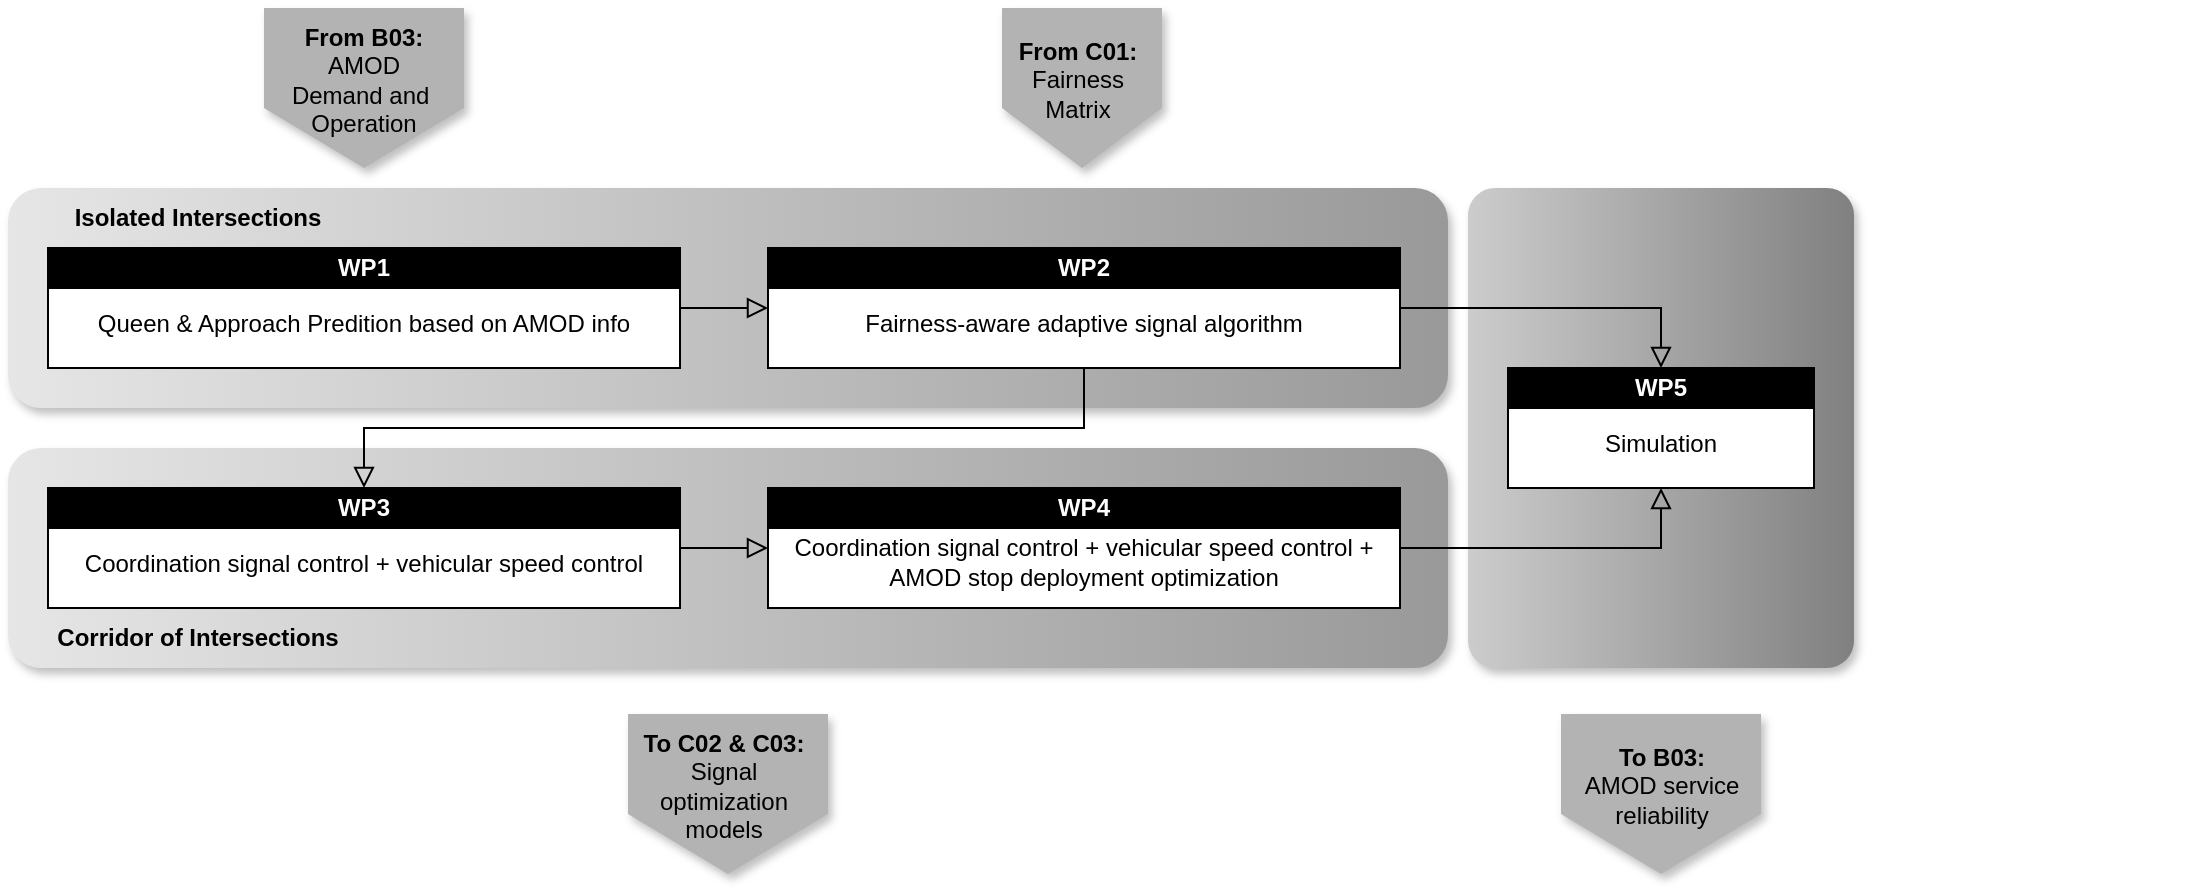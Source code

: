 <mxfile version="24.7.7">
  <diagram id="C5RBs43oDa-KdzZeNtuy" name="Page-1">
    <mxGraphModel dx="1221" dy="626" grid="1" gridSize="10" guides="1" tooltips="1" connect="1" arrows="1" fold="1" page="1" pageScale="1" pageWidth="1169" pageHeight="827" math="0" shadow="0">
      <root>
        <mxCell id="WIyWlLk6GJQsqaUBKTNV-0" />
        <mxCell id="WIyWlLk6GJQsqaUBKTNV-1" parent="WIyWlLk6GJQsqaUBKTNV-0" />
        <mxCell id="JgYmik9hs0i8dOX898q2-32" value="" style="rounded=1;whiteSpace=wrap;html=1;fillStyle=hatch;fillColor=#CCCCCC;gradientColor=#808080;gradientDirection=east;strokeColor=none;arcSize=7;shadow=1;" vertex="1" parent="WIyWlLk6GJQsqaUBKTNV-1">
          <mxGeometry x="747" y="97" width="193" height="240" as="geometry" />
        </mxCell>
        <mxCell id="JgYmik9hs0i8dOX898q2-31" value="" style="rounded=1;whiteSpace=wrap;html=1;fillStyle=hatch;fillColor=#E6E6E6;gradientColor=#999999;gradientDirection=east;strokeColor=none;shadow=1;" vertex="1" parent="WIyWlLk6GJQsqaUBKTNV-1">
          <mxGeometry x="17" y="227" width="720" height="110" as="geometry" />
        </mxCell>
        <mxCell id="JgYmik9hs0i8dOX898q2-30" value="" style="rounded=1;whiteSpace=wrap;html=1;fillStyle=auto;fillColor=#E6E6E6;gradientColor=#999999;gradientDirection=east;dashed=1;strokeColor=none;shadow=1;" vertex="1" parent="WIyWlLk6GJQsqaUBKTNV-1">
          <mxGeometry x="17" y="97" width="720" height="110" as="geometry" />
        </mxCell>
        <mxCell id="JgYmik9hs0i8dOX898q2-5" value="" style="group;dashed=1;rounded=0;" vertex="1" connectable="0" parent="WIyWlLk6GJQsqaUBKTNV-1">
          <mxGeometry x="397" y="247" width="710" height="90" as="geometry" />
        </mxCell>
        <mxCell id="JgYmik9hs0i8dOX898q2-6" value="&lt;div&gt;&lt;/div&gt;&lt;div&gt;&lt;br&gt;&lt;/div&gt;&lt;div&gt;Coordination signal control + vehicular speed control + AMOD stop deployment optimization&lt;br&gt;&lt;/div&gt;" style="rounded=0;whiteSpace=wrap;html=1;" vertex="1" parent="JgYmik9hs0i8dOX898q2-5">
          <mxGeometry width="316" height="60" as="geometry" />
        </mxCell>
        <mxCell id="JgYmik9hs0i8dOX898q2-7" value="&lt;span style=&quot;font-family: Helvetica; font-size: 12px; font-style: normal; font-variant-ligatures: normal; font-variant-caps: normal; letter-spacing: normal; orphans: 2; text-indent: 0px; text-transform: none; widows: 2; word-spacing: 0px; -webkit-text-stroke-width: 0px; white-space: normal; text-decoration-thickness: initial; text-decoration-style: initial; text-decoration-color: initial; float: none; background-color: rgb(0, 0, 0); display: inline !important;&quot;&gt;&lt;font style=&quot;&quot; color=&quot;#ffffff&quot;&gt;&lt;b&gt;WP4&lt;/b&gt;&lt;/font&gt;&lt;/span&gt;" style="rounded=0;whiteSpace=wrap;html=1;align=center;verticalAlign=middle;fillColor=#000000;" vertex="1" parent="JgYmik9hs0i8dOX898q2-5">
          <mxGeometry width="316" height="20" as="geometry" />
        </mxCell>
        <mxCell id="JgYmik9hs0i8dOX898q2-27" value="&lt;b&gt;Corridor of Intersections&lt;/b&gt;" style="text;html=1;align=center;verticalAlign=middle;whiteSpace=wrap;rounded=0;" vertex="1" parent="JgYmik9hs0i8dOX898q2-5">
          <mxGeometry x="-360" y="60" width="150" height="30" as="geometry" />
        </mxCell>
        <mxCell id="JgYmik9hs0i8dOX898q2-8" value="" style="group;rounded=0;" vertex="1" connectable="0" parent="WIyWlLk6GJQsqaUBKTNV-1">
          <mxGeometry x="37" y="247" width="316" height="60" as="geometry" />
        </mxCell>
        <mxCell id="JgYmik9hs0i8dOX898q2-9" value="&lt;div&gt;&lt;/div&gt;&lt;div&gt;&lt;br&gt;&lt;/div&gt;&lt;div&gt;Coordination signal control + vehicular speed control&lt;br&gt;&lt;/div&gt;" style="rounded=0;whiteSpace=wrap;html=1;" vertex="1" parent="JgYmik9hs0i8dOX898q2-8">
          <mxGeometry width="316" height="60" as="geometry" />
        </mxCell>
        <mxCell id="JgYmik9hs0i8dOX898q2-10" value="&lt;span style=&quot;font-family: Helvetica; font-size: 12px; font-style: normal; font-variant-ligatures: normal; font-variant-caps: normal; letter-spacing: normal; orphans: 2; text-indent: 0px; text-transform: none; widows: 2; word-spacing: 0px; -webkit-text-stroke-width: 0px; white-space: normal; text-decoration-thickness: initial; text-decoration-style: initial; text-decoration-color: initial; float: none; background-color: rgb(0, 0, 0); display: inline !important;&quot;&gt;&lt;font style=&quot;&quot; color=&quot;#ffffff&quot;&gt;&lt;b&gt;WP3&lt;/b&gt;&lt;/font&gt;&lt;/span&gt;" style="rounded=0;whiteSpace=wrap;html=1;align=center;verticalAlign=middle;fillColor=#000000;" vertex="1" parent="JgYmik9hs0i8dOX898q2-8">
          <mxGeometry width="316" height="20" as="geometry" />
        </mxCell>
        <mxCell id="JvyrPpIEFQw7W278l9s6-7" value="" style="edgeStyle=orthogonalEdgeStyle;rounded=0;html=1;jettySize=auto;orthogonalLoop=1;fontSize=11;endArrow=block;endFill=0;endSize=8;strokeWidth=1;shadow=0;labelBackgroundColor=none;exitX=1;exitY=0.5;exitDx=0;exitDy=0;" parent="WIyWlLk6GJQsqaUBKTNV-1" source="JvyrPpIEFQw7W278l9s6-16" edge="1">
          <mxGeometry y="10" relative="1" as="geometry">
            <mxPoint as="offset" />
            <mxPoint x="353" y="157" as="sourcePoint" />
            <mxPoint x="397" y="157" as="targetPoint" />
          </mxGeometry>
        </mxCell>
        <mxCell id="JgYmik9hs0i8dOX898q2-21" value="" style="edgeStyle=orthogonalEdgeStyle;rounded=0;html=1;jettySize=auto;orthogonalLoop=1;fontSize=11;endArrow=block;endFill=0;endSize=8;strokeWidth=1;shadow=0;labelBackgroundColor=none;exitX=1;exitY=0.5;exitDx=0;exitDy=0;entryX=0;entryY=0.5;entryDx=0;entryDy=0;" edge="1" parent="WIyWlLk6GJQsqaUBKTNV-1" source="JgYmik9hs0i8dOX898q2-9" target="JgYmik9hs0i8dOX898q2-6">
          <mxGeometry y="10" relative="1" as="geometry">
            <mxPoint as="offset" />
            <mxPoint x="363" y="167" as="sourcePoint" />
            <mxPoint x="407" y="167" as="targetPoint" />
          </mxGeometry>
        </mxCell>
        <mxCell id="JgYmik9hs0i8dOX898q2-23" value="" style="edgeStyle=orthogonalEdgeStyle;rounded=0;html=1;jettySize=auto;orthogonalLoop=1;fontSize=11;endArrow=block;endFill=0;endSize=8;strokeWidth=1;shadow=0;labelBackgroundColor=none;exitX=1;exitY=0.5;exitDx=0;exitDy=0;entryX=0.5;entryY=1;entryDx=0;entryDy=0;" edge="1" parent="WIyWlLk6GJQsqaUBKTNV-1" source="JgYmik9hs0i8dOX898q2-6" target="JgYmik9hs0i8dOX898q2-12">
          <mxGeometry y="10" relative="1" as="geometry">
            <mxPoint as="offset" />
            <mxPoint x="723" y="167" as="sourcePoint" />
            <mxPoint x="777" y="217" as="targetPoint" />
          </mxGeometry>
        </mxCell>
        <mxCell id="JgYmik9hs0i8dOX898q2-26" value="&lt;b&gt;Isolated Intersections&lt;/b&gt;" style="text;html=1;align=center;verticalAlign=middle;whiteSpace=wrap;rounded=0;" vertex="1" parent="WIyWlLk6GJQsqaUBKTNV-1">
          <mxGeometry x="37" y="97" width="150" height="30" as="geometry" />
        </mxCell>
        <mxCell id="JgYmik9hs0i8dOX898q2-29" value="" style="edgeStyle=orthogonalEdgeStyle;rounded=0;html=1;jettySize=auto;orthogonalLoop=1;fontSize=11;endArrow=block;endFill=0;endSize=8;strokeWidth=1;shadow=0;labelBackgroundColor=none;exitX=0.5;exitY=1;exitDx=0;exitDy=0;entryX=0.5;entryY=0;entryDx=0;entryDy=0;" edge="1" parent="WIyWlLk6GJQsqaUBKTNV-1" source="JgYmik9hs0i8dOX898q2-3" target="JgYmik9hs0i8dOX898q2-10">
          <mxGeometry y="10" relative="1" as="geometry">
            <mxPoint as="offset" />
            <mxPoint x="723" y="167" as="sourcePoint" />
            <mxPoint x="935" y="197" as="targetPoint" />
          </mxGeometry>
        </mxCell>
        <mxCell id="JgYmik9hs0i8dOX898q2-37" value="" style="group;shadow=1;rounded=0;" vertex="1" connectable="0" parent="WIyWlLk6GJQsqaUBKTNV-1">
          <mxGeometry x="37" y="127" width="316" height="60" as="geometry" />
        </mxCell>
        <mxCell id="JvyrPpIEFQw7W278l9s6-16" value="&lt;div&gt;&lt;br&gt;&lt;/div&gt;&lt;div&gt;Queen &amp;amp; Approach Predition based on AMOD info&lt;/div&gt;" style="rounded=0;whiteSpace=wrap;html=1;" parent="JgYmik9hs0i8dOX898q2-37" vertex="1">
          <mxGeometry width="316" height="60" as="geometry" />
        </mxCell>
        <mxCell id="JgYmik9hs0i8dOX898q2-0" value="&lt;span style=&quot;font-family: Helvetica; font-size: 12px; font-style: normal; font-variant-ligatures: normal; font-variant-caps: normal; letter-spacing: normal; orphans: 2; text-indent: 0px; text-transform: none; widows: 2; word-spacing: 0px; -webkit-text-stroke-width: 0px; white-space: normal; text-decoration-thickness: initial; text-decoration-style: initial; text-decoration-color: initial; float: none; background-color: rgb(0, 0, 0); display: inline !important;&quot;&gt;&lt;font style=&quot;&quot; color=&quot;#ffffff&quot;&gt;&lt;b&gt;WP1&lt;/b&gt;&lt;/font&gt;&lt;/span&gt;" style="rounded=0;whiteSpace=wrap;html=1;align=center;verticalAlign=middle;fillColor=#000000;" vertex="1" parent="JgYmik9hs0i8dOX898q2-37">
          <mxGeometry width="316" height="20" as="geometry" />
        </mxCell>
        <mxCell id="JgYmik9hs0i8dOX898q2-47" value="" style="shape=offPageConnector;whiteSpace=wrap;html=1;rounded=0;fillColor=#B3B3B3;strokeColor=none;shadow=1;" vertex="1" parent="WIyWlLk6GJQsqaUBKTNV-1">
          <mxGeometry x="145" y="7" width="100" height="80" as="geometry" />
        </mxCell>
        <mxCell id="JgYmik9hs0i8dOX898q2-42" value="From B03:&lt;div&gt;&lt;span style=&quot;font-weight: normal;&quot;&gt;AMOD Demand and&amp;nbsp; Operation&lt;/span&gt;&lt;/div&gt;" style="text;html=1;align=center;verticalAlign=middle;whiteSpace=wrap;rounded=0;fontStyle=1;" vertex="1" parent="WIyWlLk6GJQsqaUBKTNV-1">
          <mxGeometry x="155" y="25.5" width="80" height="35" as="geometry" />
        </mxCell>
        <mxCell id="JgYmik9hs0i8dOX898q2-49" value="" style="shape=offPageConnector;whiteSpace=wrap;html=1;rounded=0;fillColor=#B3B3B3;strokeColor=none;shadow=1;" vertex="1" parent="WIyWlLk6GJQsqaUBKTNV-1">
          <mxGeometry x="514" y="7" width="80" height="80" as="geometry" />
        </mxCell>
        <mxCell id="JgYmik9hs0i8dOX898q2-50" value="From C01:&lt;div&gt;&lt;span style=&quot;font-weight: normal;&quot;&gt;Fairness&lt;/span&gt;&lt;/div&gt;&lt;div&gt;&lt;span style=&quot;font-weight: normal;&quot;&gt;Matrix&lt;/span&gt;&lt;/div&gt;" style="text;html=1;align=center;verticalAlign=middle;whiteSpace=wrap;rounded=0;fontStyle=1;" vertex="1" parent="WIyWlLk6GJQsqaUBKTNV-1">
          <mxGeometry x="520" y="25.5" width="64" height="35" as="geometry" />
        </mxCell>
        <mxCell id="JgYmik9hs0i8dOX898q2-52" value="" style="shape=offPageConnector;whiteSpace=wrap;html=1;rounded=0;fillColor=#B3B3B3;strokeColor=none;shadow=1;" vertex="1" parent="WIyWlLk6GJQsqaUBKTNV-1">
          <mxGeometry x="793.5" y="360" width="100" height="80" as="geometry" />
        </mxCell>
        <mxCell id="JgYmik9hs0i8dOX898q2-53" value="To B03:&lt;div&gt;&lt;span style=&quot;font-weight: normal;&quot;&gt;AMOD service reliability&lt;/span&gt;&lt;/div&gt;" style="text;html=1;align=center;verticalAlign=middle;whiteSpace=wrap;rounded=0;fontStyle=1;" vertex="1" parent="WIyWlLk6GJQsqaUBKTNV-1">
          <mxGeometry x="803.5" y="378.5" width="80" height="35" as="geometry" />
        </mxCell>
        <mxCell id="JgYmik9hs0i8dOX898q2-55" value="" style="shape=offPageConnector;whiteSpace=wrap;html=1;rounded=0;fillColor=#B3B3B3;strokeColor=none;shadow=1;" vertex="1" parent="WIyWlLk6GJQsqaUBKTNV-1">
          <mxGeometry x="327" y="360" width="100" height="80" as="geometry" />
        </mxCell>
        <mxCell id="JgYmik9hs0i8dOX898q2-56" value="To C02 &amp;amp; C03:&lt;div&gt;&lt;span style=&quot;font-weight: normal;&quot;&gt;Signal optimization models&lt;/span&gt;&lt;/div&gt;" style="text;html=1;align=center;verticalAlign=middle;whiteSpace=wrap;rounded=0;fontStyle=1;" vertex="1" parent="WIyWlLk6GJQsqaUBKTNV-1">
          <mxGeometry x="333" y="378.5" width="84" height="35" as="geometry" />
        </mxCell>
        <mxCell id="JgYmik9hs0i8dOX898q2-3" value="&lt;div&gt;&lt;br&gt;&lt;/div&gt;Fairness-aware adaptive signal algorithm" style="rounded=0;whiteSpace=wrap;html=1;" vertex="1" parent="WIyWlLk6GJQsqaUBKTNV-1">
          <mxGeometry x="397" y="127" width="316" height="60" as="geometry" />
        </mxCell>
        <mxCell id="JgYmik9hs0i8dOX898q2-4" value="&lt;span style=&quot;font-family: Helvetica; font-size: 12px; font-style: normal; font-variant-ligatures: normal; font-variant-caps: normal; letter-spacing: normal; orphans: 2; text-indent: 0px; text-transform: none; widows: 2; word-spacing: 0px; -webkit-text-stroke-width: 0px; white-space: normal; text-decoration-thickness: initial; text-decoration-style: initial; text-decoration-color: initial; float: none; background-color: rgb(0, 0, 0); display: inline !important;&quot;&gt;&lt;font style=&quot;&quot; color=&quot;#ffffff&quot;&gt;&lt;b&gt;WP2&lt;/b&gt;&lt;/font&gt;&lt;/span&gt;" style="rounded=0;whiteSpace=wrap;html=1;align=center;verticalAlign=middle;fillColor=#000000;" vertex="1" parent="WIyWlLk6GJQsqaUBKTNV-1">
          <mxGeometry x="397" y="127" width="316" height="20" as="geometry" />
        </mxCell>
        <mxCell id="JgYmik9hs0i8dOX898q2-11" value="" style="group;rounded=0;" vertex="1" connectable="0" parent="WIyWlLk6GJQsqaUBKTNV-1">
          <mxGeometry x="767" y="187" width="153" height="60" as="geometry" />
        </mxCell>
        <mxCell id="JgYmik9hs0i8dOX898q2-12" value="&lt;div&gt;&lt;/div&gt;&lt;div&gt;&lt;br&gt;&lt;/div&gt;&lt;div&gt;Simulation&lt;/div&gt;" style="rounded=0;whiteSpace=wrap;html=1;" vertex="1" parent="JgYmik9hs0i8dOX898q2-11">
          <mxGeometry width="153" height="60" as="geometry" />
        </mxCell>
        <mxCell id="JgYmik9hs0i8dOX898q2-13" value="&lt;span style=&quot;font-family: Helvetica; font-size: 12px; font-style: normal; font-variant-ligatures: normal; font-variant-caps: normal; letter-spacing: normal; orphans: 2; text-indent: 0px; text-transform: none; widows: 2; word-spacing: 0px; -webkit-text-stroke-width: 0px; white-space: normal; text-decoration-thickness: initial; text-decoration-style: initial; text-decoration-color: initial; float: none; background-color: rgb(0, 0, 0); display: inline !important;&quot;&gt;&lt;font style=&quot;&quot; color=&quot;#ffffff&quot;&gt;&lt;b&gt;WP5&lt;/b&gt;&lt;/font&gt;&lt;/span&gt;" style="rounded=0;whiteSpace=wrap;html=1;align=center;verticalAlign=middle;fillColor=#000000;" vertex="1" parent="JgYmik9hs0i8dOX898q2-11">
          <mxGeometry width="153" height="20" as="geometry" />
        </mxCell>
        <mxCell id="JgYmik9hs0i8dOX898q2-22" value="" style="edgeStyle=orthogonalEdgeStyle;rounded=0;html=1;jettySize=auto;orthogonalLoop=1;fontSize=11;endArrow=block;endFill=0;endSize=8;strokeWidth=1;shadow=0;labelBackgroundColor=none;exitX=1;exitY=0.5;exitDx=0;exitDy=0;entryX=0.5;entryY=0;entryDx=0;entryDy=0;" edge="1" parent="WIyWlLk6GJQsqaUBKTNV-1" source="JgYmik9hs0i8dOX898q2-3" target="JgYmik9hs0i8dOX898q2-13">
          <mxGeometry y="10" relative="1" as="geometry">
            <mxPoint as="offset" />
            <mxPoint x="363" y="167" as="sourcePoint" />
            <mxPoint x="407" y="167" as="targetPoint" />
          </mxGeometry>
        </mxCell>
      </root>
    </mxGraphModel>
  </diagram>
</mxfile>
